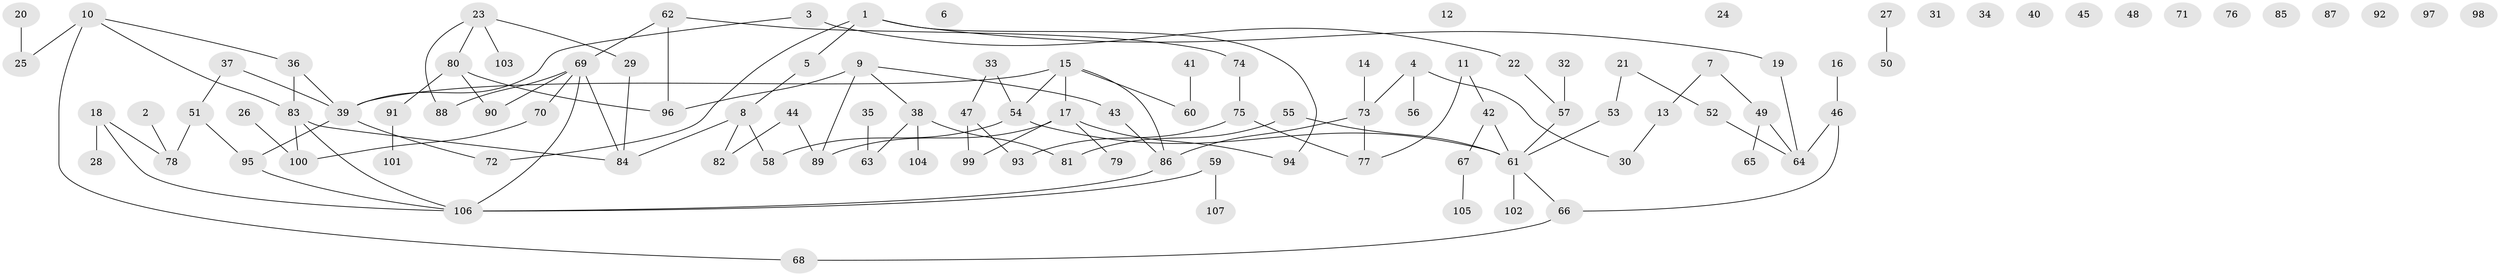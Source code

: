 // Generated by graph-tools (version 1.1) at 2025/25/03/09/25 03:25:15]
// undirected, 107 vertices, 116 edges
graph export_dot {
graph [start="1"]
  node [color=gray90,style=filled];
  1;
  2;
  3;
  4;
  5;
  6;
  7;
  8;
  9;
  10;
  11;
  12;
  13;
  14;
  15;
  16;
  17;
  18;
  19;
  20;
  21;
  22;
  23;
  24;
  25;
  26;
  27;
  28;
  29;
  30;
  31;
  32;
  33;
  34;
  35;
  36;
  37;
  38;
  39;
  40;
  41;
  42;
  43;
  44;
  45;
  46;
  47;
  48;
  49;
  50;
  51;
  52;
  53;
  54;
  55;
  56;
  57;
  58;
  59;
  60;
  61;
  62;
  63;
  64;
  65;
  66;
  67;
  68;
  69;
  70;
  71;
  72;
  73;
  74;
  75;
  76;
  77;
  78;
  79;
  80;
  81;
  82;
  83;
  84;
  85;
  86;
  87;
  88;
  89;
  90;
  91;
  92;
  93;
  94;
  95;
  96;
  97;
  98;
  99;
  100;
  101;
  102;
  103;
  104;
  105;
  106;
  107;
  1 -- 5;
  1 -- 19;
  1 -- 72;
  1 -- 94;
  2 -- 78;
  3 -- 22;
  3 -- 39;
  4 -- 30;
  4 -- 56;
  4 -- 73;
  5 -- 8;
  7 -- 13;
  7 -- 49;
  8 -- 58;
  8 -- 82;
  8 -- 84;
  9 -- 38;
  9 -- 43;
  9 -- 89;
  9 -- 96;
  10 -- 25;
  10 -- 36;
  10 -- 68;
  10 -- 83;
  11 -- 42;
  11 -- 77;
  13 -- 30;
  14 -- 73;
  15 -- 17;
  15 -- 39;
  15 -- 54;
  15 -- 60;
  15 -- 86;
  16 -- 46;
  17 -- 79;
  17 -- 89;
  17 -- 94;
  17 -- 99;
  18 -- 28;
  18 -- 78;
  18 -- 106;
  19 -- 64;
  20 -- 25;
  21 -- 52;
  21 -- 53;
  22 -- 57;
  23 -- 29;
  23 -- 80;
  23 -- 88;
  23 -- 103;
  26 -- 100;
  27 -- 50;
  29 -- 84;
  32 -- 57;
  33 -- 47;
  33 -- 54;
  35 -- 63;
  36 -- 39;
  36 -- 83;
  37 -- 39;
  37 -- 51;
  38 -- 63;
  38 -- 81;
  38 -- 104;
  39 -- 72;
  39 -- 95;
  41 -- 60;
  42 -- 61;
  42 -- 67;
  43 -- 86;
  44 -- 82;
  44 -- 89;
  46 -- 64;
  46 -- 66;
  47 -- 93;
  47 -- 99;
  49 -- 64;
  49 -- 65;
  51 -- 78;
  51 -- 95;
  52 -- 64;
  53 -- 61;
  54 -- 58;
  54 -- 61;
  55 -- 61;
  55 -- 81;
  57 -- 61;
  59 -- 106;
  59 -- 107;
  61 -- 66;
  61 -- 102;
  62 -- 69;
  62 -- 74;
  62 -- 96;
  66 -- 68;
  67 -- 105;
  69 -- 70;
  69 -- 84;
  69 -- 88;
  69 -- 90;
  69 -- 106;
  70 -- 100;
  73 -- 77;
  73 -- 86;
  74 -- 75;
  75 -- 77;
  75 -- 93;
  80 -- 90;
  80 -- 91;
  80 -- 96;
  83 -- 84;
  83 -- 100;
  83 -- 106;
  86 -- 106;
  91 -- 101;
  95 -- 106;
}
